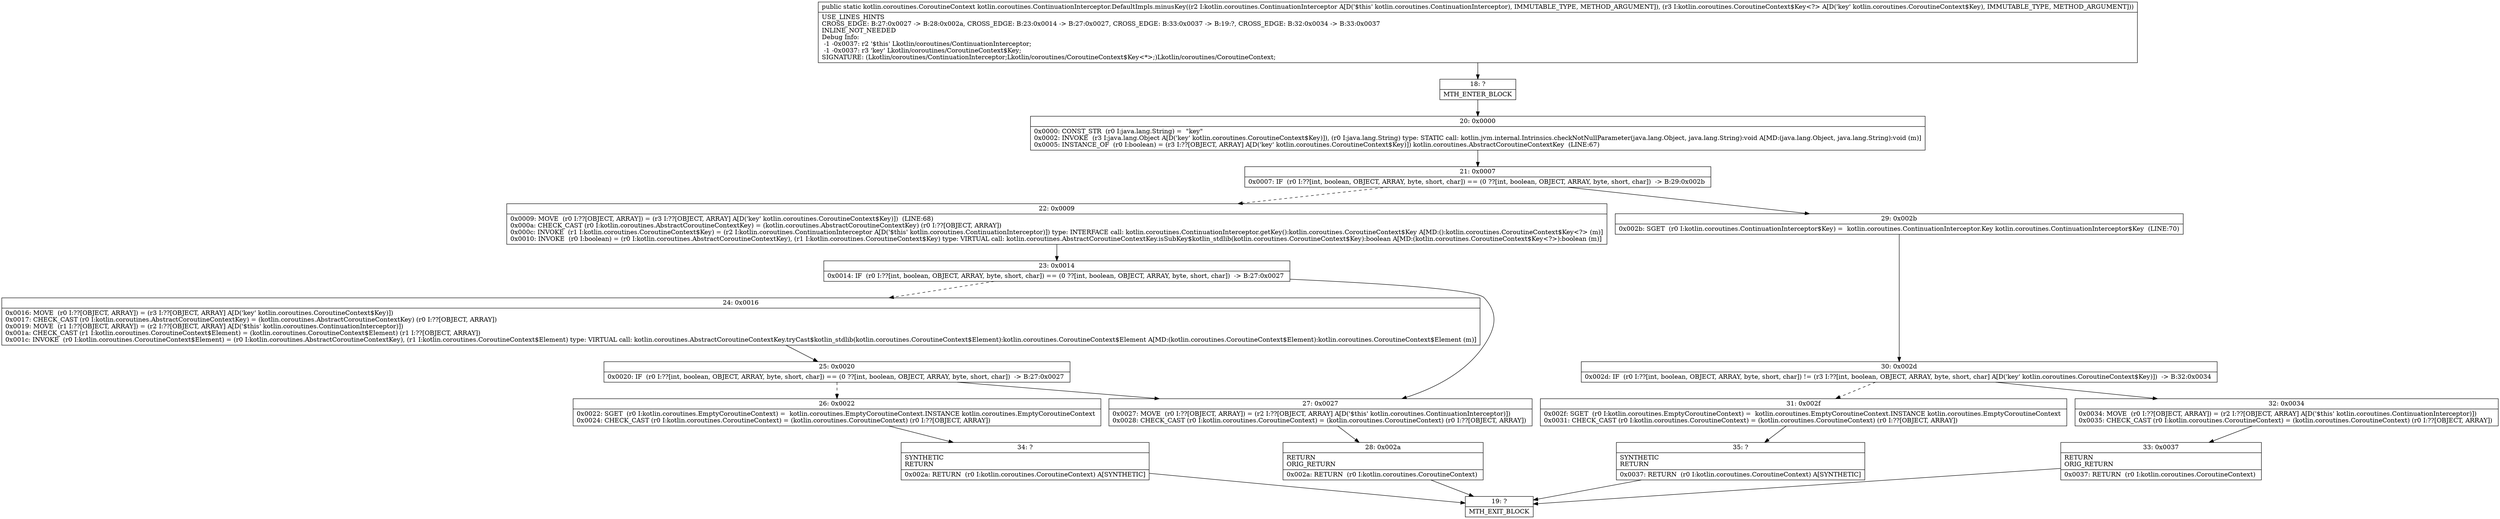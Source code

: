 digraph "CFG forkotlin.coroutines.ContinuationInterceptor.DefaultImpls.minusKey(Lkotlin\/coroutines\/ContinuationInterceptor;Lkotlin\/coroutines\/CoroutineContext$Key;)Lkotlin\/coroutines\/CoroutineContext;" {
Node_18 [shape=record,label="{18\:\ ?|MTH_ENTER_BLOCK\l}"];
Node_20 [shape=record,label="{20\:\ 0x0000|0x0000: CONST_STR  (r0 I:java.lang.String) =  \"key\" \l0x0002: INVOKE  (r3 I:java.lang.Object A[D('key' kotlin.coroutines.CoroutineContext$Key)]), (r0 I:java.lang.String) type: STATIC call: kotlin.jvm.internal.Intrinsics.checkNotNullParameter(java.lang.Object, java.lang.String):void A[MD:(java.lang.Object, java.lang.String):void (m)]\l0x0005: INSTANCE_OF  (r0 I:boolean) = (r3 I:??[OBJECT, ARRAY] A[D('key' kotlin.coroutines.CoroutineContext$Key)]) kotlin.coroutines.AbstractCoroutineContextKey  (LINE:67)\l}"];
Node_21 [shape=record,label="{21\:\ 0x0007|0x0007: IF  (r0 I:??[int, boolean, OBJECT, ARRAY, byte, short, char]) == (0 ??[int, boolean, OBJECT, ARRAY, byte, short, char])  \-\> B:29:0x002b \l}"];
Node_22 [shape=record,label="{22\:\ 0x0009|0x0009: MOVE  (r0 I:??[OBJECT, ARRAY]) = (r3 I:??[OBJECT, ARRAY] A[D('key' kotlin.coroutines.CoroutineContext$Key)])  (LINE:68)\l0x000a: CHECK_CAST (r0 I:kotlin.coroutines.AbstractCoroutineContextKey) = (kotlin.coroutines.AbstractCoroutineContextKey) (r0 I:??[OBJECT, ARRAY]) \l0x000c: INVOKE  (r1 I:kotlin.coroutines.CoroutineContext$Key) = (r2 I:kotlin.coroutines.ContinuationInterceptor A[D('$this' kotlin.coroutines.ContinuationInterceptor)]) type: INTERFACE call: kotlin.coroutines.ContinuationInterceptor.getKey():kotlin.coroutines.CoroutineContext$Key A[MD:():kotlin.coroutines.CoroutineContext$Key\<?\> (m)]\l0x0010: INVOKE  (r0 I:boolean) = (r0 I:kotlin.coroutines.AbstractCoroutineContextKey), (r1 I:kotlin.coroutines.CoroutineContext$Key) type: VIRTUAL call: kotlin.coroutines.AbstractCoroutineContextKey.isSubKey$kotlin_stdlib(kotlin.coroutines.CoroutineContext$Key):boolean A[MD:(kotlin.coroutines.CoroutineContext$Key\<?\>):boolean (m)]\l}"];
Node_23 [shape=record,label="{23\:\ 0x0014|0x0014: IF  (r0 I:??[int, boolean, OBJECT, ARRAY, byte, short, char]) == (0 ??[int, boolean, OBJECT, ARRAY, byte, short, char])  \-\> B:27:0x0027 \l}"];
Node_24 [shape=record,label="{24\:\ 0x0016|0x0016: MOVE  (r0 I:??[OBJECT, ARRAY]) = (r3 I:??[OBJECT, ARRAY] A[D('key' kotlin.coroutines.CoroutineContext$Key)]) \l0x0017: CHECK_CAST (r0 I:kotlin.coroutines.AbstractCoroutineContextKey) = (kotlin.coroutines.AbstractCoroutineContextKey) (r0 I:??[OBJECT, ARRAY]) \l0x0019: MOVE  (r1 I:??[OBJECT, ARRAY]) = (r2 I:??[OBJECT, ARRAY] A[D('$this' kotlin.coroutines.ContinuationInterceptor)]) \l0x001a: CHECK_CAST (r1 I:kotlin.coroutines.CoroutineContext$Element) = (kotlin.coroutines.CoroutineContext$Element) (r1 I:??[OBJECT, ARRAY]) \l0x001c: INVOKE  (r0 I:kotlin.coroutines.CoroutineContext$Element) = (r0 I:kotlin.coroutines.AbstractCoroutineContextKey), (r1 I:kotlin.coroutines.CoroutineContext$Element) type: VIRTUAL call: kotlin.coroutines.AbstractCoroutineContextKey.tryCast$kotlin_stdlib(kotlin.coroutines.CoroutineContext$Element):kotlin.coroutines.CoroutineContext$Element A[MD:(kotlin.coroutines.CoroutineContext$Element):kotlin.coroutines.CoroutineContext$Element (m)]\l}"];
Node_25 [shape=record,label="{25\:\ 0x0020|0x0020: IF  (r0 I:??[int, boolean, OBJECT, ARRAY, byte, short, char]) == (0 ??[int, boolean, OBJECT, ARRAY, byte, short, char])  \-\> B:27:0x0027 \l}"];
Node_26 [shape=record,label="{26\:\ 0x0022|0x0022: SGET  (r0 I:kotlin.coroutines.EmptyCoroutineContext) =  kotlin.coroutines.EmptyCoroutineContext.INSTANCE kotlin.coroutines.EmptyCoroutineContext \l0x0024: CHECK_CAST (r0 I:kotlin.coroutines.CoroutineContext) = (kotlin.coroutines.CoroutineContext) (r0 I:??[OBJECT, ARRAY]) \l}"];
Node_34 [shape=record,label="{34\:\ ?|SYNTHETIC\lRETURN\l|0x002a: RETURN  (r0 I:kotlin.coroutines.CoroutineContext) A[SYNTHETIC]\l}"];
Node_19 [shape=record,label="{19\:\ ?|MTH_EXIT_BLOCK\l}"];
Node_27 [shape=record,label="{27\:\ 0x0027|0x0027: MOVE  (r0 I:??[OBJECT, ARRAY]) = (r2 I:??[OBJECT, ARRAY] A[D('$this' kotlin.coroutines.ContinuationInterceptor)]) \l0x0028: CHECK_CAST (r0 I:kotlin.coroutines.CoroutineContext) = (kotlin.coroutines.CoroutineContext) (r0 I:??[OBJECT, ARRAY]) \l}"];
Node_28 [shape=record,label="{28\:\ 0x002a|RETURN\lORIG_RETURN\l|0x002a: RETURN  (r0 I:kotlin.coroutines.CoroutineContext) \l}"];
Node_29 [shape=record,label="{29\:\ 0x002b|0x002b: SGET  (r0 I:kotlin.coroutines.ContinuationInterceptor$Key) =  kotlin.coroutines.ContinuationInterceptor.Key kotlin.coroutines.ContinuationInterceptor$Key  (LINE:70)\l}"];
Node_30 [shape=record,label="{30\:\ 0x002d|0x002d: IF  (r0 I:??[int, boolean, OBJECT, ARRAY, byte, short, char]) != (r3 I:??[int, boolean, OBJECT, ARRAY, byte, short, char] A[D('key' kotlin.coroutines.CoroutineContext$Key)])  \-\> B:32:0x0034 \l}"];
Node_31 [shape=record,label="{31\:\ 0x002f|0x002f: SGET  (r0 I:kotlin.coroutines.EmptyCoroutineContext) =  kotlin.coroutines.EmptyCoroutineContext.INSTANCE kotlin.coroutines.EmptyCoroutineContext \l0x0031: CHECK_CAST (r0 I:kotlin.coroutines.CoroutineContext) = (kotlin.coroutines.CoroutineContext) (r0 I:??[OBJECT, ARRAY]) \l}"];
Node_35 [shape=record,label="{35\:\ ?|SYNTHETIC\lRETURN\l|0x0037: RETURN  (r0 I:kotlin.coroutines.CoroutineContext) A[SYNTHETIC]\l}"];
Node_32 [shape=record,label="{32\:\ 0x0034|0x0034: MOVE  (r0 I:??[OBJECT, ARRAY]) = (r2 I:??[OBJECT, ARRAY] A[D('$this' kotlin.coroutines.ContinuationInterceptor)]) \l0x0035: CHECK_CAST (r0 I:kotlin.coroutines.CoroutineContext) = (kotlin.coroutines.CoroutineContext) (r0 I:??[OBJECT, ARRAY]) \l}"];
Node_33 [shape=record,label="{33\:\ 0x0037|RETURN\lORIG_RETURN\l|0x0037: RETURN  (r0 I:kotlin.coroutines.CoroutineContext) \l}"];
MethodNode[shape=record,label="{public static kotlin.coroutines.CoroutineContext kotlin.coroutines.ContinuationInterceptor.DefaultImpls.minusKey((r2 I:kotlin.coroutines.ContinuationInterceptor A[D('$this' kotlin.coroutines.ContinuationInterceptor), IMMUTABLE_TYPE, METHOD_ARGUMENT]), (r3 I:kotlin.coroutines.CoroutineContext$Key\<?\> A[D('key' kotlin.coroutines.CoroutineContext$Key), IMMUTABLE_TYPE, METHOD_ARGUMENT]))  | USE_LINES_HINTS\lCROSS_EDGE: B:27:0x0027 \-\> B:28:0x002a, CROSS_EDGE: B:23:0x0014 \-\> B:27:0x0027, CROSS_EDGE: B:33:0x0037 \-\> B:19:?, CROSS_EDGE: B:32:0x0034 \-\> B:33:0x0037\lINLINE_NOT_NEEDED\lDebug Info:\l  \-1 \-0x0037: r2 '$this' Lkotlin\/coroutines\/ContinuationInterceptor;\l  \-1 \-0x0037: r3 'key' Lkotlin\/coroutines\/CoroutineContext$Key;\lSIGNATURE: (Lkotlin\/coroutines\/ContinuationInterceptor;Lkotlin\/coroutines\/CoroutineContext$Key\<*\>;)Lkotlin\/coroutines\/CoroutineContext;\l}"];
MethodNode -> Node_18;Node_18 -> Node_20;
Node_20 -> Node_21;
Node_21 -> Node_22[style=dashed];
Node_21 -> Node_29;
Node_22 -> Node_23;
Node_23 -> Node_24[style=dashed];
Node_23 -> Node_27;
Node_24 -> Node_25;
Node_25 -> Node_26[style=dashed];
Node_25 -> Node_27;
Node_26 -> Node_34;
Node_34 -> Node_19;
Node_27 -> Node_28;
Node_28 -> Node_19;
Node_29 -> Node_30;
Node_30 -> Node_31[style=dashed];
Node_30 -> Node_32;
Node_31 -> Node_35;
Node_35 -> Node_19;
Node_32 -> Node_33;
Node_33 -> Node_19;
}

